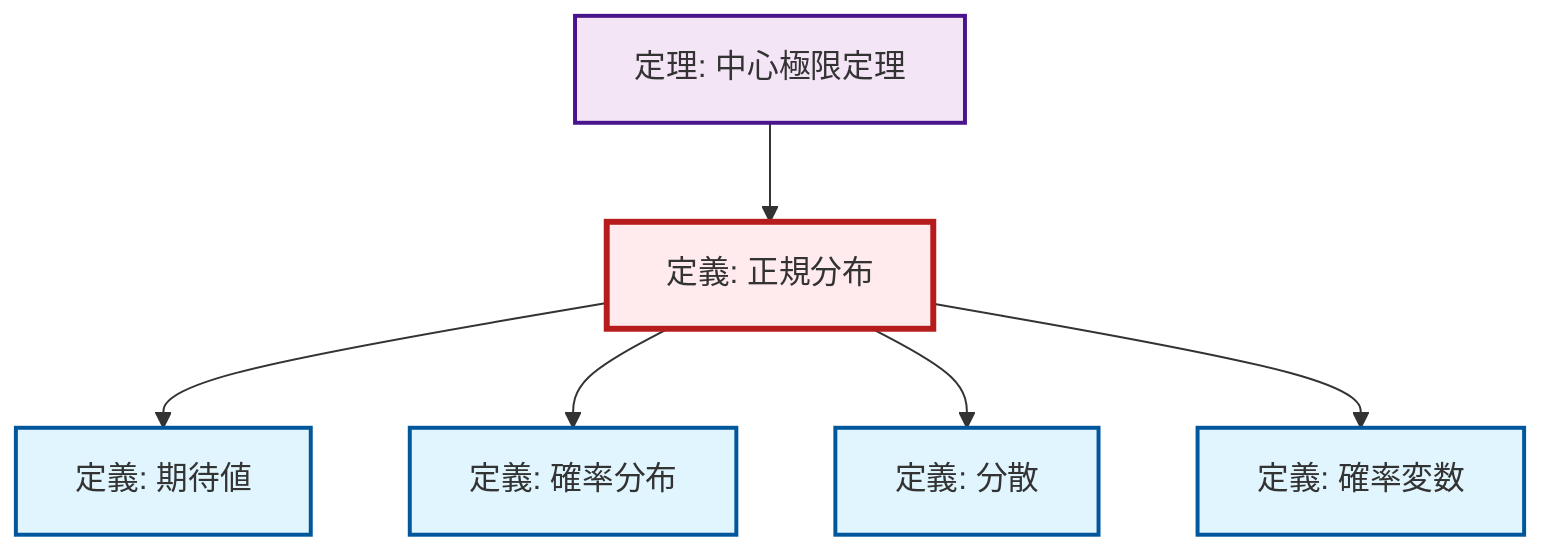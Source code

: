 graph TD
    classDef definition fill:#e1f5fe,stroke:#01579b,stroke-width:2px
    classDef theorem fill:#f3e5f5,stroke:#4a148c,stroke-width:2px
    classDef axiom fill:#fff3e0,stroke:#e65100,stroke-width:2px
    classDef example fill:#e8f5e9,stroke:#1b5e20,stroke-width:2px
    classDef current fill:#ffebee,stroke:#b71c1c,stroke-width:3px
    def-normal-distribution["定義: 正規分布"]:::definition
    def-probability-distribution["定義: 確率分布"]:::definition
    def-expectation["定義: 期待値"]:::definition
    def-random-variable["定義: 確率変数"]:::definition
    def-variance["定義: 分散"]:::definition
    thm-central-limit["定理: 中心極限定理"]:::theorem
    def-normal-distribution --> def-expectation
    def-normal-distribution --> def-probability-distribution
    thm-central-limit --> def-normal-distribution
    def-normal-distribution --> def-variance
    def-normal-distribution --> def-random-variable
    class def-normal-distribution current